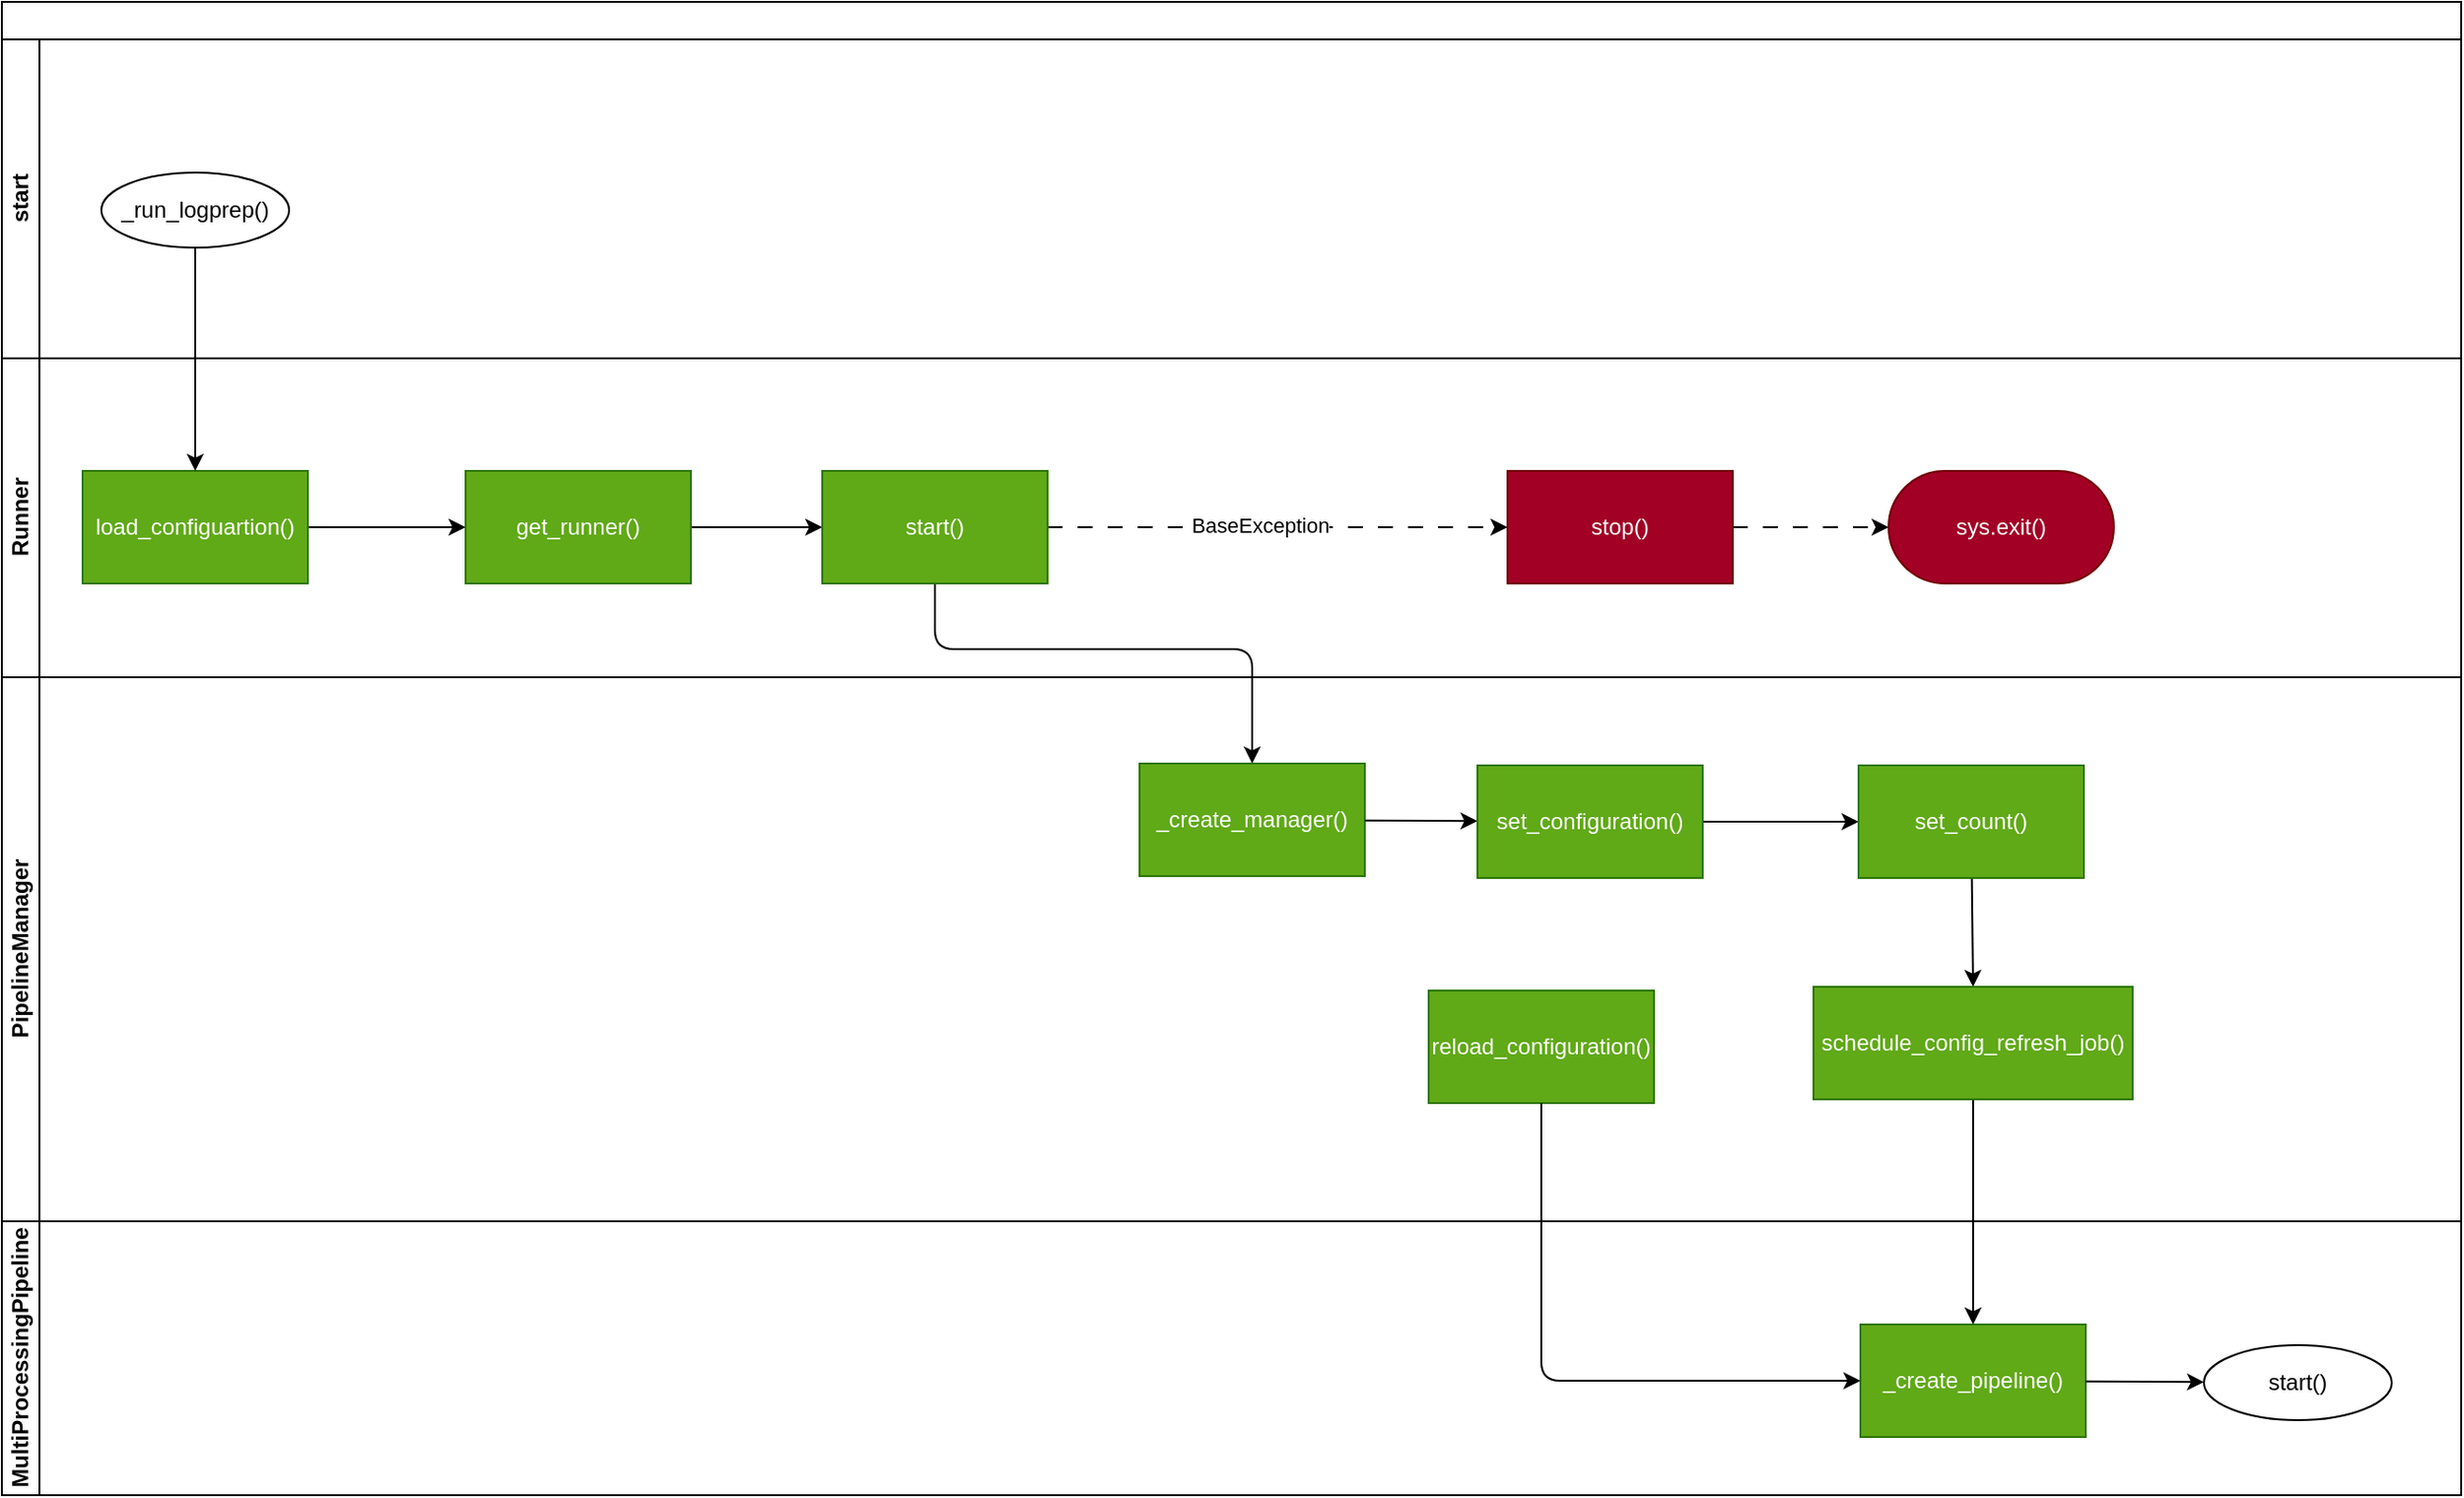 <mxfile>
    <diagram id="00IuqoXHz0bUG9mQw2DZ" name="swimlane">
        <mxGraphModel dx="1513" dy="558" grid="1" gridSize="10" guides="1" tooltips="1" connect="1" arrows="1" fold="1" page="1" pageScale="1" pageWidth="850" pageHeight="1100" math="0" shadow="0">
            <root>
                <mxCell id="0"/>
                <mxCell id="1" parent="0"/>
                <mxCell id="1i-VZLTiZoqfRtcR3Fr8-2" value="" style="swimlane;childLayout=stackLayout;resizeParent=1;resizeParentMax=0;horizontal=1;startSize=20;horizontalStack=0;html=1;" parent="1" vertex="1">
                    <mxGeometry x="10" y="5" width="1310" height="650" as="geometry"/>
                </mxCell>
                <mxCell id="1i-VZLTiZoqfRtcR3Fr8-3" value="start" style="swimlane;startSize=20;horizontal=0;html=1;" parent="1i-VZLTiZoqfRtcR3Fr8-2" vertex="1">
                    <mxGeometry y="20" width="1310" height="170" as="geometry"/>
                </mxCell>
                <mxCell id="1i-VZLTiZoqfRtcR3Fr8-4" value="Runner" style="swimlane;startSize=20;horizontal=0;html=1;" parent="1i-VZLTiZoqfRtcR3Fr8-2" vertex="1">
                    <mxGeometry y="190" width="1310" height="170" as="geometry"/>
                </mxCell>
                <mxCell id="KgtBFYSKn15ZSopj5Kb5-5" value="" style="edgeStyle=none;html=1;" parent="1i-VZLTiZoqfRtcR3Fr8-4" source="KgtBFYSKn15ZSopj5Kb5-2" target="KgtBFYSKn15ZSopj5Kb5-4" edge="1">
                    <mxGeometry relative="1" as="geometry"/>
                </mxCell>
                <mxCell id="KgtBFYSKn15ZSopj5Kb5-2" value="get_runner()" style="whiteSpace=wrap;html=1;fillColor=#60a917;fontColor=#ffffff;strokeColor=#2D7600;shadow=0;" parent="1i-VZLTiZoqfRtcR3Fr8-4" vertex="1">
                    <mxGeometry x="247" y="60" width="120" height="60" as="geometry"/>
                </mxCell>
                <mxCell id="q_ic9asacaBt00ZdGkoc-2" value="" style="edgeStyle=orthogonalEdgeStyle;html=1;exitX=0.5;exitY=1;exitDx=0;exitDy=0;jumpStyle=none;" parent="1i-VZLTiZoqfRtcR3Fr8-4" source="KgtBFYSKn15ZSopj5Kb5-4" target="q_ic9asacaBt00ZdGkoc-1" edge="1">
                    <mxGeometry relative="1" as="geometry">
                        <Array as="points">
                            <mxPoint x="497" y="155"/>
                            <mxPoint x="666" y="155"/>
                        </Array>
                    </mxGeometry>
                </mxCell>
                <mxCell id="6pYY46yF3dzfkNTQhGlL-2" value="" style="edgeStyle=orthogonalEdgeStyle;html=1;dashed=1;dashPattern=8 8;" parent="1i-VZLTiZoqfRtcR3Fr8-4" source="KgtBFYSKn15ZSopj5Kb5-4" target="6pYY46yF3dzfkNTQhGlL-1" edge="1">
                    <mxGeometry relative="1" as="geometry"/>
                </mxCell>
                <mxCell id="6pYY46yF3dzfkNTQhGlL-5" value="BaseException" style="edgeLabel;html=1;align=center;verticalAlign=middle;resizable=0;points=[];" parent="6pYY46yF3dzfkNTQhGlL-2" vertex="1" connectable="0">
                    <mxGeometry x="-0.076" y="1" relative="1" as="geometry">
                        <mxPoint as="offset"/>
                    </mxGeometry>
                </mxCell>
                <mxCell id="KgtBFYSKn15ZSopj5Kb5-4" value="start()" style="whiteSpace=wrap;html=1;fillColor=#60a917;fontColor=#ffffff;strokeColor=#2D7600;" parent="1i-VZLTiZoqfRtcR3Fr8-4" vertex="1">
                    <mxGeometry x="437" y="60" width="120" height="60" as="geometry"/>
                </mxCell>
                <mxCell id="q_ic9asacaBt00ZdGkoc-1" value="_create_manager()" style="whiteSpace=wrap;html=1;fillColor=#60a917;fontColor=#ffffff;strokeColor=#2D7600;" parent="1i-VZLTiZoqfRtcR3Fr8-4" vertex="1">
                    <mxGeometry x="606" y="216" width="120" height="60" as="geometry"/>
                </mxCell>
                <mxCell id="6pYY46yF3dzfkNTQhGlL-4" value="" style="edgeStyle=orthogonalEdgeStyle;html=1;dashed=1;dashPattern=8 8;" parent="1i-VZLTiZoqfRtcR3Fr8-4" source="6pYY46yF3dzfkNTQhGlL-1" target="6pYY46yF3dzfkNTQhGlL-3" edge="1">
                    <mxGeometry relative="1" as="geometry"/>
                </mxCell>
                <mxCell id="6pYY46yF3dzfkNTQhGlL-1" value="stop()" style="whiteSpace=wrap;html=1;fillColor=#a20025;fontColor=#ffffff;strokeColor=#6F0000;" parent="1i-VZLTiZoqfRtcR3Fr8-4" vertex="1">
                    <mxGeometry x="802" y="60" width="120" height="60" as="geometry"/>
                </mxCell>
                <mxCell id="6pYY46yF3dzfkNTQhGlL-3" value="sys.exit()" style="whiteSpace=wrap;html=1;fillColor=#a20025;fontColor=#ffffff;strokeColor=#6F0000;rounded=1;arcSize=50;" parent="1i-VZLTiZoqfRtcR3Fr8-4" vertex="1">
                    <mxGeometry x="1005" y="60" width="120" height="60" as="geometry"/>
                </mxCell>
                <mxCell id="4YsrATTDdh04L-1emcPd-2" value="" style="edgeStyle=none;html=1;" parent="1i-VZLTiZoqfRtcR3Fr8-4" source="4YsrATTDdh04L-1emcPd-1" target="KgtBFYSKn15ZSopj5Kb5-2" edge="1">
                    <mxGeometry relative="1" as="geometry"/>
                </mxCell>
                <mxCell id="4YsrATTDdh04L-1emcPd-1" value="load_configuartion()" style="rounded=0;whiteSpace=wrap;html=1;fillColor=#60a917;fontColor=#ffffff;strokeColor=#2D7600;" parent="1i-VZLTiZoqfRtcR3Fr8-4" vertex="1">
                    <mxGeometry x="43" y="60" width="120" height="60" as="geometry"/>
                </mxCell>
                <mxCell id="IxEjJxujhznp3nNqkm3l-2" value="" style="edgeStyle=none;html=1;" parent="1i-VZLTiZoqfRtcR3Fr8-2" source="q_ic9asacaBt00ZdGkoc-1" target="IxEjJxujhznp3nNqkm3l-1" edge="1">
                    <mxGeometry relative="1" as="geometry"/>
                </mxCell>
                <mxCell id="1i-VZLTiZoqfRtcR3Fr8-5" value="PipelineManager" style="swimlane;startSize=20;horizontal=0;html=1;" parent="1i-VZLTiZoqfRtcR3Fr8-2" vertex="1">
                    <mxGeometry y="360" width="1310" height="290" as="geometry"/>
                </mxCell>
                <mxCell id="IxEjJxujhznp3nNqkm3l-4" value="" style="edgeStyle=none;html=1;" parent="1i-VZLTiZoqfRtcR3Fr8-5" source="IxEjJxujhznp3nNqkm3l-1" target="IxEjJxujhznp3nNqkm3l-3" edge="1">
                    <mxGeometry relative="1" as="geometry"/>
                </mxCell>
                <mxCell id="IxEjJxujhznp3nNqkm3l-1" value="set_configuration()" style="whiteSpace=wrap;html=1;fillColor=#60a917;fontColor=#ffffff;strokeColor=#2D7600;" parent="1i-VZLTiZoqfRtcR3Fr8-5" vertex="1">
                    <mxGeometry x="786" y="47" width="120" height="60" as="geometry"/>
                </mxCell>
                <mxCell id="IxEjJxujhznp3nNqkm3l-6" value="" style="edgeStyle=none;html=1;entryX=0.5;entryY=0;entryDx=0;entryDy=0;" parent="1i-VZLTiZoqfRtcR3Fr8-5" source="IxEjJxujhznp3nNqkm3l-3" target="4YsrATTDdh04L-1emcPd-3" edge="1">
                    <mxGeometry relative="1" as="geometry">
                        <mxPoint x="1040" y="145" as="targetPoint"/>
                    </mxGeometry>
                </mxCell>
                <mxCell id="IxEjJxujhznp3nNqkm3l-3" value="set_count()" style="whiteSpace=wrap;html=1;fillColor=#60a917;fontColor=#ffffff;strokeColor=#2D7600;" parent="1i-VZLTiZoqfRtcR3Fr8-5" vertex="1">
                    <mxGeometry x="989" y="47" width="120" height="60" as="geometry"/>
                </mxCell>
                <mxCell id="IxEjJxujhznp3nNqkm3l-5" value="_create_pipeline()" style="whiteSpace=wrap;html=1;fillColor=#60a917;fontColor=#ffffff;strokeColor=#2D7600;" parent="1i-VZLTiZoqfRtcR3Fr8-5" vertex="1">
                    <mxGeometry x="990" y="345" width="120" height="60" as="geometry"/>
                </mxCell>
                <mxCell id="4YsrATTDdh04L-1emcPd-4" value="" style="edgeStyle=none;html=1;" parent="1i-VZLTiZoqfRtcR3Fr8-5" source="4YsrATTDdh04L-1emcPd-3" target="IxEjJxujhznp3nNqkm3l-5" edge="1">
                    <mxGeometry relative="1" as="geometry"/>
                </mxCell>
                <mxCell id="4YsrATTDdh04L-1emcPd-3" value="schedule_config_refresh_job()" style="rounded=0;whiteSpace=wrap;html=1;fillColor=#60a917;fontColor=#ffffff;strokeColor=#2D7600;" parent="1i-VZLTiZoqfRtcR3Fr8-5" vertex="1">
                    <mxGeometry x="965" y="165" width="170" height="60" as="geometry"/>
                </mxCell>
                <mxCell id="4YsrATTDdh04L-1emcPd-5" value="reload_configuration()" style="rounded=0;whiteSpace=wrap;html=1;fillColor=#60a917;fontColor=#ffffff;strokeColor=#2D7600;" parent="1i-VZLTiZoqfRtcR3Fr8-5" vertex="1">
                    <mxGeometry x="760" y="167" width="120" height="60" as="geometry"/>
                </mxCell>
                <mxCell id="4YsrATTDdh04L-1emcPd-7" value="" style="edgeStyle=orthogonalEdgeStyle;html=1;exitX=0.5;exitY=1;exitDx=0;exitDy=0;entryX=0;entryY=0.5;entryDx=0;entryDy=0;" parent="1i-VZLTiZoqfRtcR3Fr8-5" source="4YsrATTDdh04L-1emcPd-5" target="IxEjJxujhznp3nNqkm3l-5" edge="1">
                    <mxGeometry relative="1" as="geometry">
                        <mxPoint x="825.0" y="235" as="sourcePoint"/>
                        <mxPoint x="825.0" y="355" as="targetPoint"/>
                    </mxGeometry>
                </mxCell>
                <mxCell id="1i-VZLTiZoqfRtcR3Fr8-6" value="MultiProcessingPipeline" style="swimlane;startSize=20;horizontal=0;html=1;" parent="1" vertex="1">
                    <mxGeometry x="10" y="655" width="1310" height="146" as="geometry"/>
                </mxCell>
                <mxCell id="KgtBFYSKn15ZSopj5Kb5-3" value="" style="edgeStyle=none;html=1;" parent="1" source="KgtBFYSKn15ZSopj5Kb5-1" target="4YsrATTDdh04L-1emcPd-1" edge="1">
                    <mxGeometry relative="1" as="geometry">
                        <mxPoint x="113" y="250" as="targetPoint"/>
                    </mxGeometry>
                </mxCell>
                <mxCell id="KgtBFYSKn15ZSopj5Kb5-1" value="_run_logprep()" style="ellipse;whiteSpace=wrap;html=1;align=center;" parent="1" vertex="1">
                    <mxGeometry x="63" y="96" width="100" height="40" as="geometry"/>
                </mxCell>
                <UserObject label="start()" linkTarget="_blank" link="https://www.google.de" id="IxEjJxujhznp3nNqkm3l-7">
                    <mxCell style="ellipse;whiteSpace=wrap;html=1;align=center;" parent="1" vertex="1">
                        <mxGeometry x="1183" y="721" width="100" height="40" as="geometry"/>
                    </mxCell>
                </UserObject>
                <mxCell id="IxEjJxujhznp3nNqkm3l-8" value="" style="edgeStyle=none;html=1;" parent="1" source="IxEjJxujhznp3nNqkm3l-5" target="IxEjJxujhznp3nNqkm3l-7" edge="1">
                    <mxGeometry relative="1" as="geometry"/>
                </mxCell>
                <mxCell id="9Amyp7vYaDn5UcePBaQQ-31" value="" style="edgeStyle=orthogonalEdgeStyle;html=1;" parent="1" source="9Amyp7vYaDn5UcePBaQQ-32" edge="1">
                    <mxGeometry relative="1" as="geometry">
                        <mxPoint x="1236" y="575" as="targetPoint"/>
                    </mxGeometry>
                </mxCell>
            </root>
        </mxGraphModel>
    </diagram>
</mxfile>